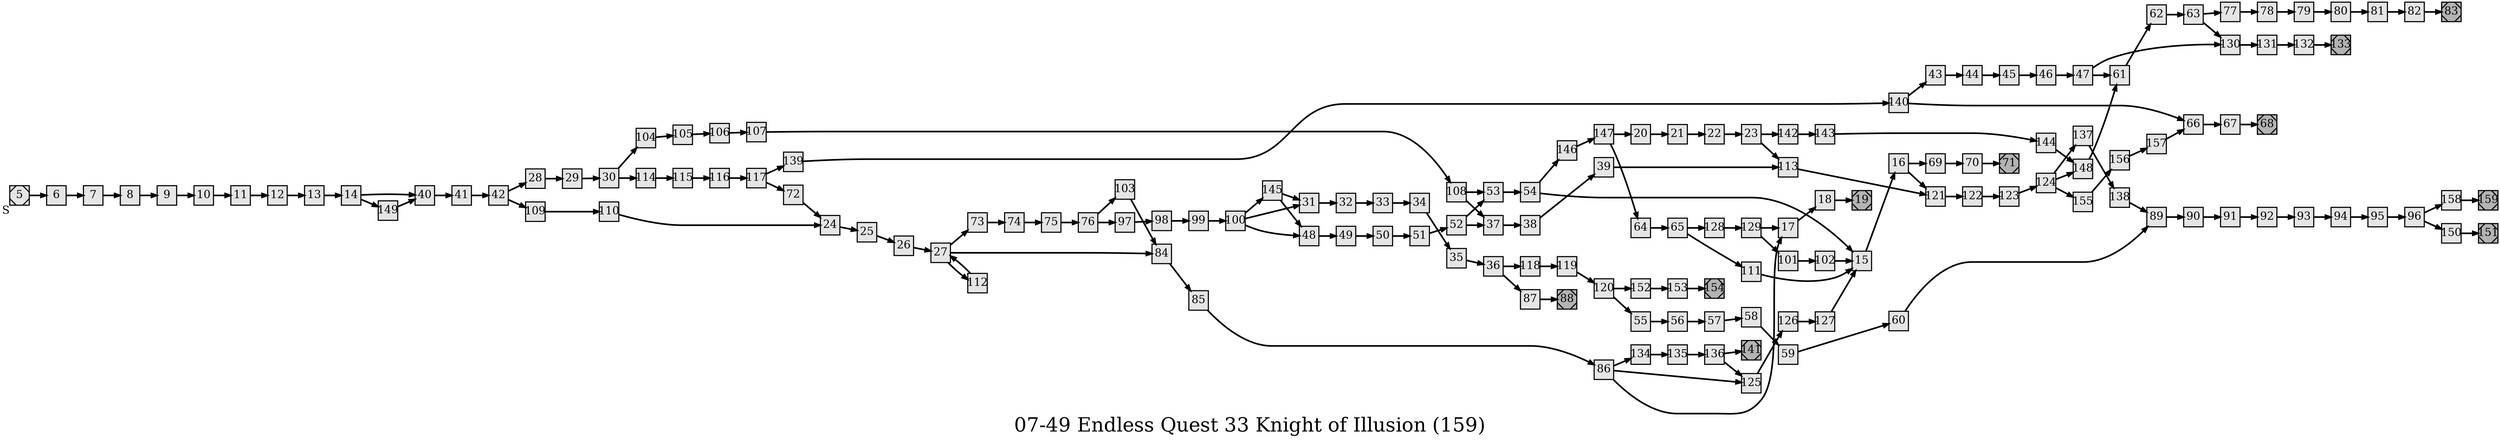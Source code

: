 digraph g{
  graph [ label="07-49 Endless Quest 33 Knight of Illusion (159)" rankdir=LR, ordering=out, fontsize=36, nodesep="0.35", ranksep="0.45"];
  node  [shape=rect, penwidth=2, fontsize=20, style=filled, fillcolor=grey90, margin="0,0", labelfloat=true, regular=true, fixedsize=true];
  edge  [labelfloat=true, penwidth=3, fontsize=12];
  // ---;
  // group  : Katz;
  // id     :;
  // gbid   :;
  // series :;
  // title  :;
  // author :;
  // credit:;
  // - name : Rachael Grainger;
  // role : encoder;
  // date : 2017-08-28;
  // - name : Jeremy Douglass;
  // role : editor;
  // date : 2017-10-19;
  // render:;
  // - name   : small;
  // styles : gvStyles-small.txt;
  // engine : dot;
  // comment: >;
  
  // ---;
  
  // From | To | Label;
  
  5	[ xlabel="S", shape=Msquare, fontsize=20 ];
  5 -> 6;
  6 -> 7;
  7 -> 8;
  8 -> 9;
  9 -> 10;
  10 -> 11;
  11 -> 12;
  12 -> 13;
  13 -> 14;
  14 -> 40;
  14 -> 149;
  15 -> 16;
  16 -> 69;
  16 -> 121;
  17 -> 18;
  18 -> 19;
  19	[ xlabel="E", shape=Msquare, fontsize=20, fillcolor=grey70, xlabel="" ];
  20 -> 21;
  21 -> 22;
  22 -> 23;
  23 -> 142;
  23 -> 113;
  24 -> 25;
  25 -> 26;
  26 -> 27;
  27 -> 73;
  27 -> 84;
  27 -> 112;
  28 -> 29;
  29 -> 30;
  30 -> 104;
  30 -> 114;
  31 -> 32;
  32 -> 33;
  33 -> 34;
  34 -> 35;
  35 -> 36;
  36 -> 118;
  36 -> 87;
  37 -> 38;
  38 -> 39;
  39 -> 113;
  40 -> 41;
  41 -> 42;
  42 -> 28;
  42 -> 109;
  43 -> 44;
  44 -> 45;
  45 -> 46;
  46 -> 47;
  47 -> 130;
  47 -> 61;
  48 -> 49;
  49 -> 50;
  50 -> 51;
  51 -> 52;
  52 -> 53;
  52 -> 37;
  53 -> 54;
  54 -> 146;
  54 -> 15;
  55 -> 56;
  56 -> 57;
  57 -> 58;
  58 -> 59;
  59 -> 60;
  60 -> 89;
  61 -> 62;
  62 -> 63;
  63 -> 77;
  63 -> 130;
  64 -> 65;
  65 -> 128;
  65 -> 111;
  66 -> 67;
  67 -> 68;
  68	[ xlabel="E", shape=Msquare, fontsize=20, fillcolor=grey70, xlabel="" ];
  69 -> 70;
  70 -> 71;
  71	[ xlabel="E", shape=Msquare, fontsize=20, fillcolor=grey70, xlabel="" ];
  72 -> 24;
  73 -> 74;
  74 -> 75;
  75 -> 76;
  76 -> 103;
  76 -> 97;
  77 -> 78;
  78 -> 79;
  79 -> 80;
  80 -> 81;
  81 -> 82;
  82 -> 83;
  83	[ xlabel="E", shape=Msquare, fontsize=20, fillcolor=grey70, xlabel="" ];
  84 -> 85;
  85 -> 86;
  86 -> 134;
  86 -> 125;
  86 -> 17;
  87 -> 88;
  88	[ xlabel="E", shape=Msquare, fontsize=20, fillcolor=grey70, xlabel="" ];
  89 -> 90;
  90 -> 91;
  91 -> 92;
  92 -> 93;
  93 -> 94;
  94 -> 95;
  95 -> 96;
  96 -> 158;
  96 -> 150;
  97 -> 98;
  98 -> 99;
  99 -> 100;
  100 -> 145;
  100 -> 31;
  100 -> 48;
  101 -> 102;
  102 -> 15;
  103 -> 84;
  104 -> 105;
  105 -> 106;
  106 -> 107;
  107 -> 108;
  108 -> 37;
  108 -> 53;
  109 -> 110;
  110 -> 24;
  111 -> 15;
  112 -> 27;
  113 -> 121;
  114 -> 115;
  115 -> 116;
  116 -> 117;
  117 -> 139;
  117 -> 72;
  118 -> 119;
  119 -> 120;
  120 -> 152;
  120 -> 55;
  121 -> 122;
  122 -> 123;
  123 -> 124;
  124 -> 137;
  124 -> 148;
  124 -> 155;
  125 -> 126;
  126 -> 127;
  127 -> 15;
  128 -> 129;
  129 -> 17;
  129 -> 101;
  130 -> 131;
  131 -> 132;
  132 -> 133;
  133	[ xlabel="E", shape=Msquare, fontsize=20, fillcolor=grey70, xlabel="" ];
  134 -> 135;
  135 -> 136;
  136 -> 141;
  136 -> 125;
  137 -> 138;
  138 -> 89;
  139 -> 140;
  140 -> 43;
  140 -> 66;
  141	[ xlabel="E", shape=Msquare, fontsize=20, fillcolor=grey70, xlabel="" ];
  142 -> 143;
  143 -> 144;
  144 -> 148;
  145 -> 31;
  145 -> 48;
  146 -> 147;
  147 -> 20;
  147 -> 64;
  148 -> 61;
  149 -> 40;
  150 -> 151;
  151	[ xlabel="E", shape=Msquare, fontsize=20, fillcolor=grey70, xlabel="" ];
  152 -> 153;
  153 -> 154;
  154	[ xlabel="E", shape=Msquare, fontsize=20, fillcolor=grey70, xlabel="" ];
  155 -> 156;
  156 -> 157;
  157 -> 66;
  158 -> 159;
  159	[ xlabel="E", shape=Msquare, fontsize=20, fillcolor=grey70, xlabel="" ];
}

